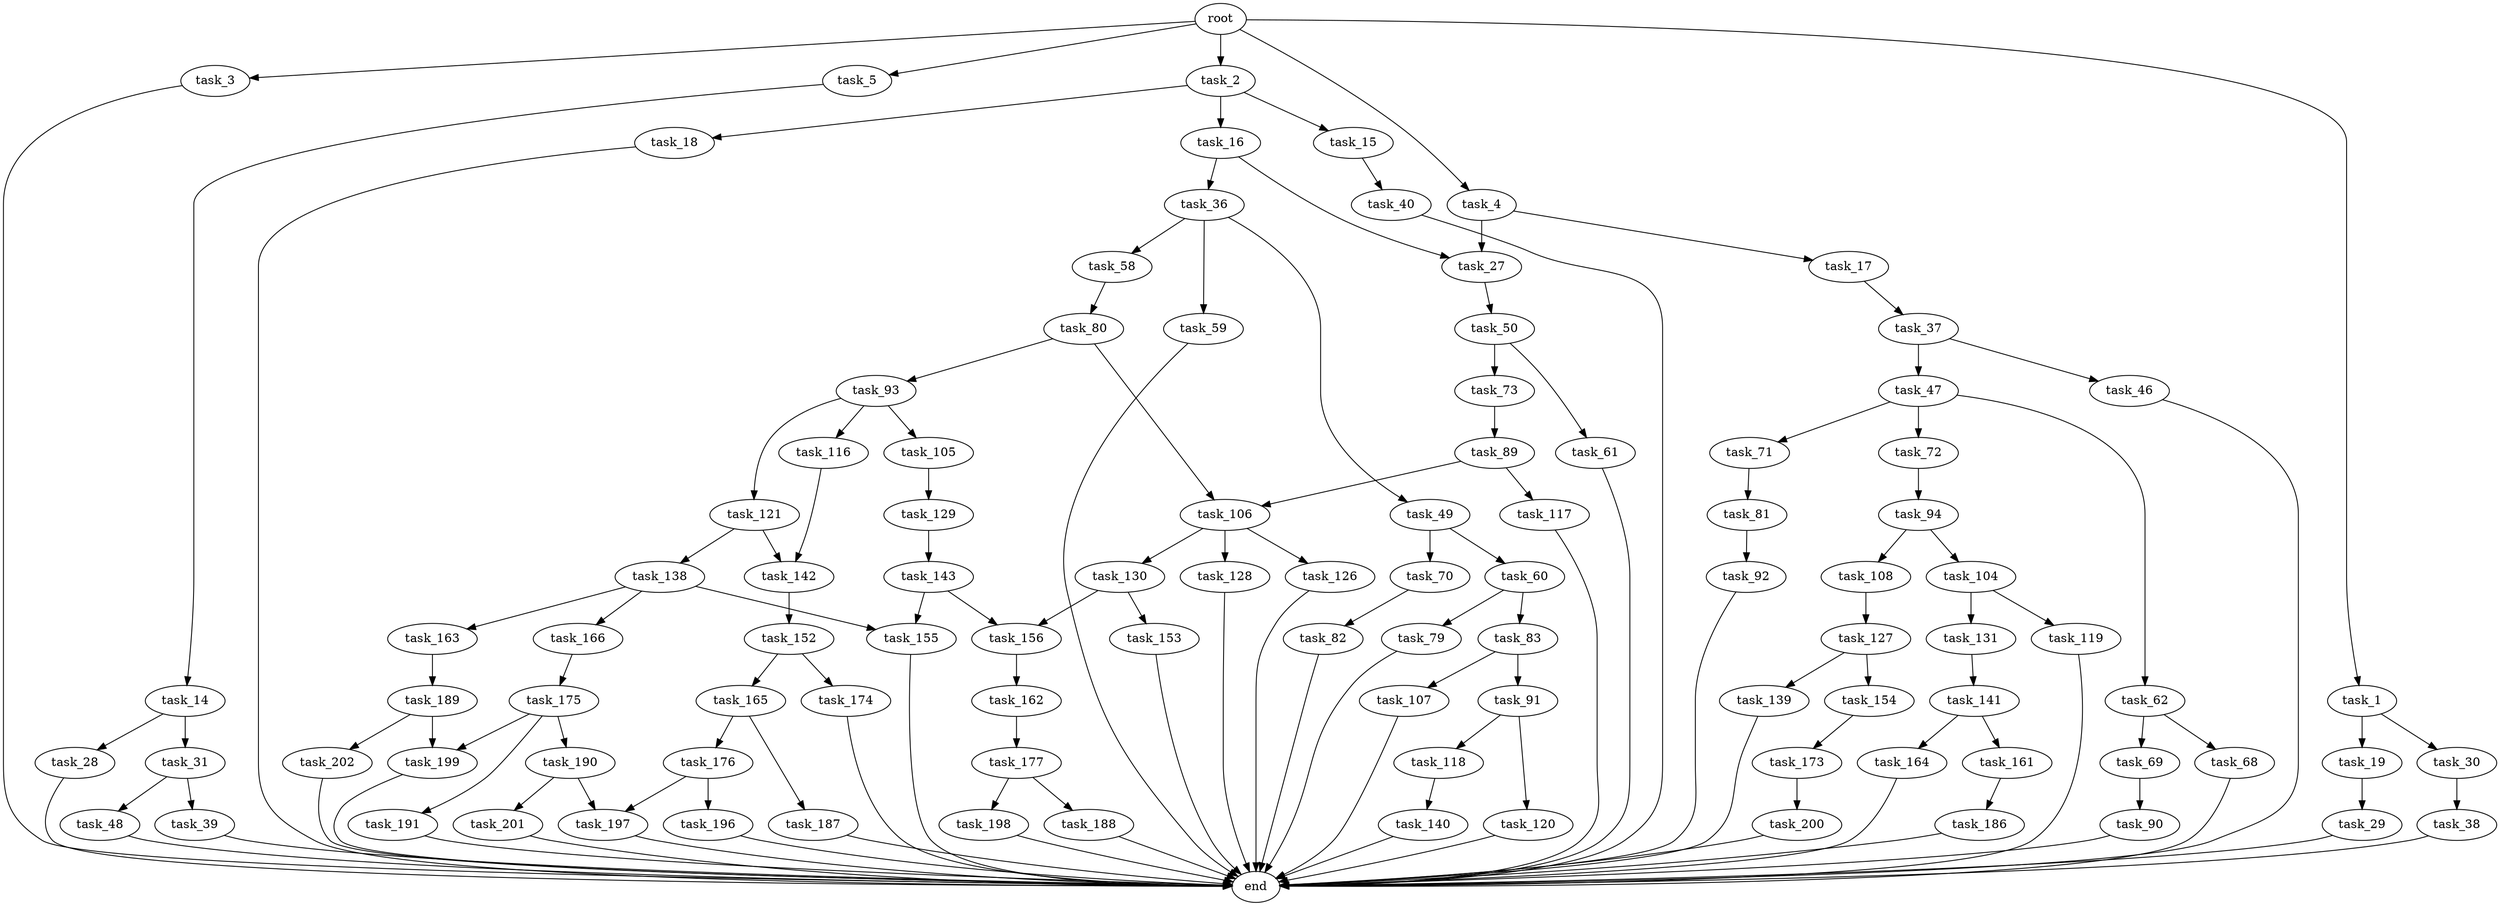 digraph G {
  root [size="0.000000"];
  task_1 [size="8589934592.000000"];
  task_2 [size="134217728000.000000"];
  task_3 [size="495423644254.000000"];
  task_4 [size="163372385004.000000"];
  task_5 [size="8589934592.000000"];
  task_19 [size="368293445632.000000"];
  task_30 [size="31239056456.000000"];
  task_15 [size="388332159790.000000"];
  task_16 [size="368293445632.000000"];
  task_18 [size="472253318512.000000"];
  end [size="0.000000"];
  task_17 [size="25651497182.000000"];
  task_27 [size="549755813888.000000"];
  task_14 [size="267698800268.000000"];
  task_28 [size="1073741824000.000000"];
  task_31 [size="7659813084.000000"];
  task_40 [size="68719476736.000000"];
  task_36 [size="28991029248.000000"];
  task_37 [size="368293445632.000000"];
  task_29 [size="6895945541.000000"];
  task_50 [size="134217728000.000000"];
  task_38 [size="23223739284.000000"];
  task_39 [size="38099756952.000000"];
  task_48 [size="28991029248.000000"];
  task_49 [size="2436347523.000000"];
  task_58 [size="549755813888.000000"];
  task_59 [size="453581005618.000000"];
  task_46 [size="31822593915.000000"];
  task_47 [size="368293445632.000000"];
  task_62 [size="211673312825.000000"];
  task_71 [size="28991029248.000000"];
  task_72 [size="3619916175.000000"];
  task_60 [size="881057489.000000"];
  task_70 [size="782702262197.000000"];
  task_61 [size="22395533979.000000"];
  task_73 [size="2682524010.000000"];
  task_80 [size="45747633253.000000"];
  task_79 [size="559231093306.000000"];
  task_83 [size="419049964883.000000"];
  task_68 [size="15458468498.000000"];
  task_69 [size="368293445632.000000"];
  task_90 [size="32790909918.000000"];
  task_82 [size="128081647032.000000"];
  task_81 [size="8589934592.000000"];
  task_94 [size="134217728000.000000"];
  task_89 [size="549755813888.000000"];
  task_93 [size="659414159583.000000"];
  task_106 [size="65789597940.000000"];
  task_92 [size="28991029248.000000"];
  task_91 [size="159873448748.000000"];
  task_107 [size="368293445632.000000"];
  task_117 [size="6417873795.000000"];
  task_118 [size="28991029248.000000"];
  task_120 [size="3379097804.000000"];
  task_105 [size="50931696425.000000"];
  task_116 [size="1991682737.000000"];
  task_121 [size="2638220955.000000"];
  task_104 [size="782757789696.000000"];
  task_108 [size="8589934592.000000"];
  task_119 [size="68719476736.000000"];
  task_131 [size="231928233984.000000"];
  task_129 [size="14526499054.000000"];
  task_126 [size="8589934592.000000"];
  task_128 [size="5698519535.000000"];
  task_130 [size="824372019220.000000"];
  task_127 [size="10428288961.000000"];
  task_142 [size="35728653406.000000"];
  task_140 [size="28991029248.000000"];
  task_138 [size="32547425916.000000"];
  task_139 [size="13054862050.000000"];
  task_154 [size="263382434054.000000"];
  task_143 [size="8589934592.000000"];
  task_153 [size="293390031241.000000"];
  task_156 [size="134217728000.000000"];
  task_141 [size="1073741824000.000000"];
  task_155 [size="25826271360.000000"];
  task_163 [size="354812128.000000"];
  task_166 [size="4010086298.000000"];
  task_161 [size="739947332.000000"];
  task_164 [size="866688842.000000"];
  task_152 [size="223311524333.000000"];
  task_165 [size="231928233984.000000"];
  task_174 [size="239568831306.000000"];
  task_173 [size="44983321344.000000"];
  task_162 [size="1073741824000.000000"];
  task_186 [size="7904965024.000000"];
  task_177 [size="93331638756.000000"];
  task_189 [size="265266826328.000000"];
  task_176 [size="58115987022.000000"];
  task_187 [size="782757789696.000000"];
  task_175 [size="15692662346.000000"];
  task_200 [size="231928233984.000000"];
  task_190 [size="20819409132.000000"];
  task_191 [size="56275891538.000000"];
  task_199 [size="561894663252.000000"];
  task_196 [size="725725362.000000"];
  task_197 [size="14824187508.000000"];
  task_188 [size="549755813888.000000"];
  task_198 [size="109252434175.000000"];
  task_202 [size="8589934592.000000"];
  task_201 [size="4821238777.000000"];

  root -> task_1 [size="1.000000"];
  root -> task_2 [size="1.000000"];
  root -> task_3 [size="1.000000"];
  root -> task_4 [size="1.000000"];
  root -> task_5 [size="1.000000"];
  task_1 -> task_19 [size="33554432.000000"];
  task_1 -> task_30 [size="33554432.000000"];
  task_2 -> task_15 [size="209715200.000000"];
  task_2 -> task_16 [size="209715200.000000"];
  task_2 -> task_18 [size="209715200.000000"];
  task_3 -> end [size="1.000000"];
  task_4 -> task_17 [size="134217728.000000"];
  task_4 -> task_27 [size="134217728.000000"];
  task_5 -> task_14 [size="33554432.000000"];
  task_19 -> task_29 [size="411041792.000000"];
  task_30 -> task_38 [size="679477248.000000"];
  task_15 -> task_40 [size="301989888.000000"];
  task_16 -> task_27 [size="411041792.000000"];
  task_16 -> task_36 [size="411041792.000000"];
  task_18 -> end [size="1.000000"];
  task_17 -> task_37 [size="411041792.000000"];
  task_27 -> task_50 [size="536870912.000000"];
  task_14 -> task_28 [size="209715200.000000"];
  task_14 -> task_31 [size="209715200.000000"];
  task_28 -> end [size="1.000000"];
  task_31 -> task_39 [size="209715200.000000"];
  task_31 -> task_48 [size="209715200.000000"];
  task_40 -> end [size="1.000000"];
  task_36 -> task_49 [size="75497472.000000"];
  task_36 -> task_58 [size="75497472.000000"];
  task_36 -> task_59 [size="75497472.000000"];
  task_37 -> task_46 [size="411041792.000000"];
  task_37 -> task_47 [size="411041792.000000"];
  task_29 -> end [size="1.000000"];
  task_50 -> task_61 [size="209715200.000000"];
  task_50 -> task_73 [size="209715200.000000"];
  task_38 -> end [size="1.000000"];
  task_39 -> end [size="1.000000"];
  task_48 -> end [size="1.000000"];
  task_49 -> task_60 [size="301989888.000000"];
  task_49 -> task_70 [size="301989888.000000"];
  task_58 -> task_80 [size="536870912.000000"];
  task_59 -> end [size="1.000000"];
  task_46 -> end [size="1.000000"];
  task_47 -> task_62 [size="411041792.000000"];
  task_47 -> task_71 [size="411041792.000000"];
  task_47 -> task_72 [size="411041792.000000"];
  task_62 -> task_68 [size="301989888.000000"];
  task_62 -> task_69 [size="301989888.000000"];
  task_71 -> task_81 [size="75497472.000000"];
  task_72 -> task_94 [size="301989888.000000"];
  task_60 -> task_79 [size="33554432.000000"];
  task_60 -> task_83 [size="33554432.000000"];
  task_70 -> task_82 [size="838860800.000000"];
  task_61 -> end [size="1.000000"];
  task_73 -> task_89 [size="75497472.000000"];
  task_80 -> task_93 [size="838860800.000000"];
  task_80 -> task_106 [size="838860800.000000"];
  task_79 -> end [size="1.000000"];
  task_83 -> task_91 [size="301989888.000000"];
  task_83 -> task_107 [size="301989888.000000"];
  task_68 -> end [size="1.000000"];
  task_69 -> task_90 [size="411041792.000000"];
  task_90 -> end [size="1.000000"];
  task_82 -> end [size="1.000000"];
  task_81 -> task_92 [size="33554432.000000"];
  task_94 -> task_104 [size="209715200.000000"];
  task_94 -> task_108 [size="209715200.000000"];
  task_89 -> task_106 [size="536870912.000000"];
  task_89 -> task_117 [size="536870912.000000"];
  task_93 -> task_105 [size="838860800.000000"];
  task_93 -> task_116 [size="838860800.000000"];
  task_93 -> task_121 [size="838860800.000000"];
  task_106 -> task_126 [size="134217728.000000"];
  task_106 -> task_128 [size="134217728.000000"];
  task_106 -> task_130 [size="134217728.000000"];
  task_92 -> end [size="1.000000"];
  task_91 -> task_118 [size="536870912.000000"];
  task_91 -> task_120 [size="536870912.000000"];
  task_107 -> end [size="1.000000"];
  task_117 -> end [size="1.000000"];
  task_118 -> task_140 [size="75497472.000000"];
  task_120 -> end [size="1.000000"];
  task_105 -> task_129 [size="838860800.000000"];
  task_116 -> task_142 [size="75497472.000000"];
  task_121 -> task_138 [size="75497472.000000"];
  task_121 -> task_142 [size="75497472.000000"];
  task_104 -> task_119 [size="679477248.000000"];
  task_104 -> task_131 [size="679477248.000000"];
  task_108 -> task_127 [size="33554432.000000"];
  task_119 -> end [size="1.000000"];
  task_131 -> task_141 [size="301989888.000000"];
  task_129 -> task_143 [size="411041792.000000"];
  task_126 -> end [size="1.000000"];
  task_128 -> end [size="1.000000"];
  task_130 -> task_153 [size="679477248.000000"];
  task_130 -> task_156 [size="679477248.000000"];
  task_127 -> task_139 [size="209715200.000000"];
  task_127 -> task_154 [size="209715200.000000"];
  task_142 -> task_152 [size="679477248.000000"];
  task_140 -> end [size="1.000000"];
  task_138 -> task_155 [size="33554432.000000"];
  task_138 -> task_163 [size="33554432.000000"];
  task_138 -> task_166 [size="33554432.000000"];
  task_139 -> end [size="1.000000"];
  task_154 -> task_173 [size="209715200.000000"];
  task_143 -> task_155 [size="33554432.000000"];
  task_143 -> task_156 [size="33554432.000000"];
  task_153 -> end [size="1.000000"];
  task_156 -> task_162 [size="209715200.000000"];
  task_141 -> task_161 [size="838860800.000000"];
  task_141 -> task_164 [size="838860800.000000"];
  task_155 -> end [size="1.000000"];
  task_163 -> task_189 [size="33554432.000000"];
  task_166 -> task_175 [size="134217728.000000"];
  task_161 -> task_186 [size="33554432.000000"];
  task_164 -> end [size="1.000000"];
  task_152 -> task_165 [size="209715200.000000"];
  task_152 -> task_174 [size="209715200.000000"];
  task_165 -> task_176 [size="301989888.000000"];
  task_165 -> task_187 [size="301989888.000000"];
  task_174 -> end [size="1.000000"];
  task_173 -> task_200 [size="134217728.000000"];
  task_162 -> task_177 [size="838860800.000000"];
  task_186 -> end [size="1.000000"];
  task_177 -> task_188 [size="301989888.000000"];
  task_177 -> task_198 [size="301989888.000000"];
  task_189 -> task_199 [size="411041792.000000"];
  task_189 -> task_202 [size="411041792.000000"];
  task_176 -> task_196 [size="75497472.000000"];
  task_176 -> task_197 [size="75497472.000000"];
  task_187 -> end [size="1.000000"];
  task_175 -> task_190 [size="536870912.000000"];
  task_175 -> task_191 [size="536870912.000000"];
  task_175 -> task_199 [size="536870912.000000"];
  task_200 -> end [size="1.000000"];
  task_190 -> task_197 [size="536870912.000000"];
  task_190 -> task_201 [size="536870912.000000"];
  task_191 -> end [size="1.000000"];
  task_199 -> end [size="1.000000"];
  task_196 -> end [size="1.000000"];
  task_197 -> end [size="1.000000"];
  task_188 -> end [size="1.000000"];
  task_198 -> end [size="1.000000"];
  task_202 -> end [size="1.000000"];
  task_201 -> end [size="1.000000"];
}
